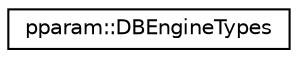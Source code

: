 digraph "Graphical Class Hierarchy"
{
 // LATEX_PDF_SIZE
  edge [fontname="Helvetica",fontsize="10",labelfontname="Helvetica",labelfontsize="10"];
  node [fontname="Helvetica",fontsize="10",shape=record];
  rankdir="LR";
  Node0 [label="pparam::DBEngineTypes",height=0.2,width=0.4,color="black", fillcolor="white", style="filled",URL="$classpparam_1_1DBEngineTypes.html",tooltip=" "];
}

